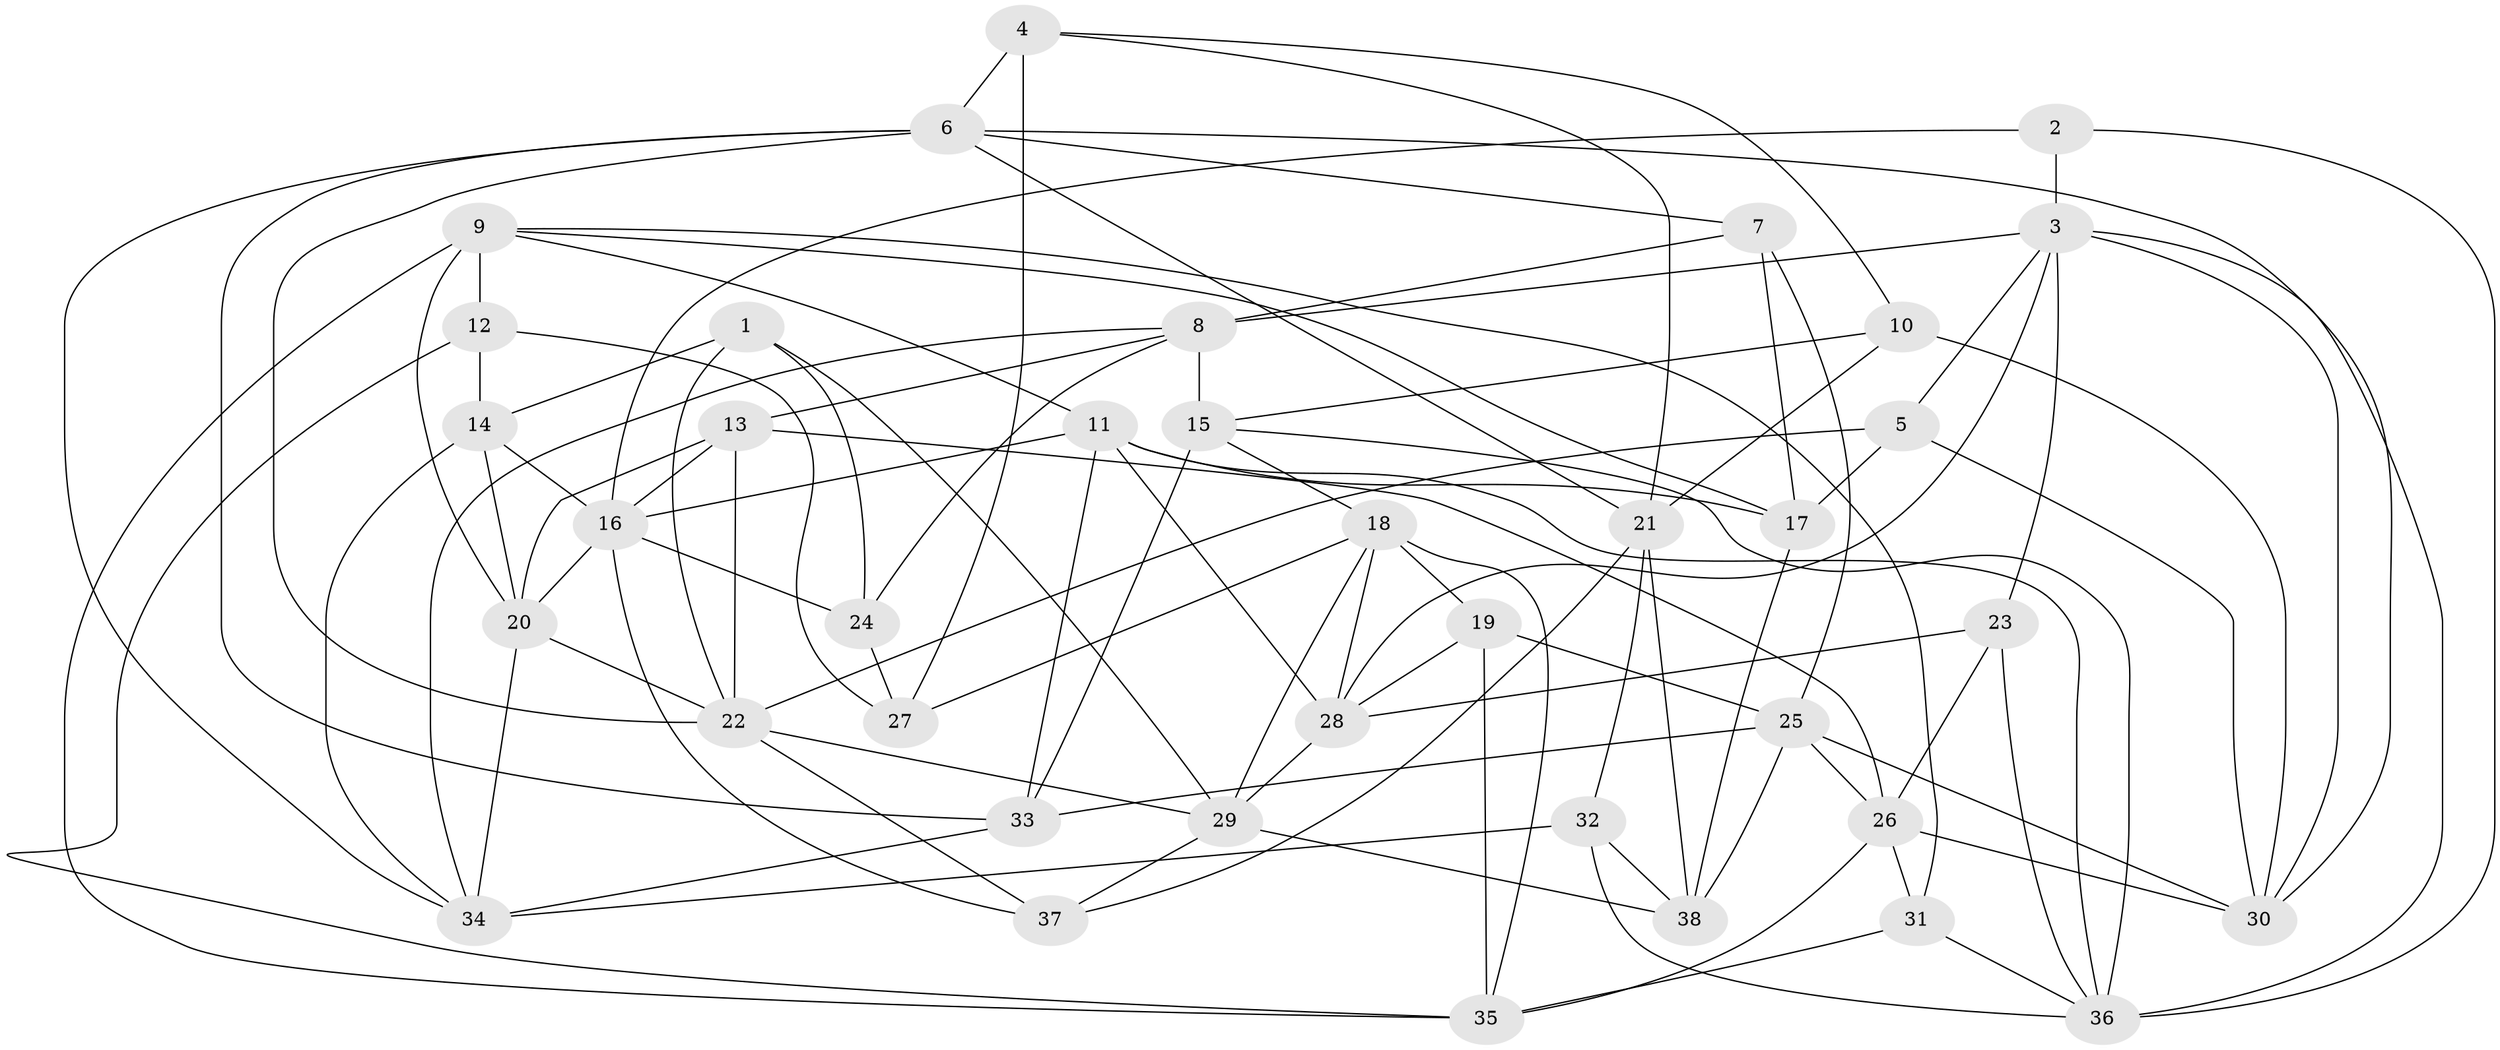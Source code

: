 // original degree distribution, {4: 1.0}
// Generated by graph-tools (version 1.1) at 2025/38/03/04/25 23:38:17]
// undirected, 38 vertices, 99 edges
graph export_dot {
  node [color=gray90,style=filled];
  1;
  2;
  3;
  4;
  5;
  6;
  7;
  8;
  9;
  10;
  11;
  12;
  13;
  14;
  15;
  16;
  17;
  18;
  19;
  20;
  21;
  22;
  23;
  24;
  25;
  26;
  27;
  28;
  29;
  30;
  31;
  32;
  33;
  34;
  35;
  36;
  37;
  38;
  1 -- 14 [weight=1.0];
  1 -- 22 [weight=1.0];
  1 -- 24 [weight=1.0];
  1 -- 29 [weight=1.0];
  2 -- 3 [weight=2.0];
  2 -- 16 [weight=1.0];
  2 -- 36 [weight=1.0];
  3 -- 5 [weight=1.0];
  3 -- 8 [weight=1.0];
  3 -- 23 [weight=1.0];
  3 -- 28 [weight=1.0];
  3 -- 30 [weight=1.0];
  3 -- 36 [weight=1.0];
  4 -- 6 [weight=2.0];
  4 -- 10 [weight=1.0];
  4 -- 21 [weight=1.0];
  4 -- 27 [weight=2.0];
  5 -- 17 [weight=1.0];
  5 -- 22 [weight=1.0];
  5 -- 30 [weight=1.0];
  6 -- 7 [weight=1.0];
  6 -- 21 [weight=1.0];
  6 -- 22 [weight=1.0];
  6 -- 30 [weight=1.0];
  6 -- 33 [weight=1.0];
  6 -- 34 [weight=1.0];
  7 -- 8 [weight=1.0];
  7 -- 17 [weight=1.0];
  7 -- 25 [weight=1.0];
  8 -- 13 [weight=1.0];
  8 -- 15 [weight=1.0];
  8 -- 24 [weight=1.0];
  8 -- 34 [weight=1.0];
  9 -- 11 [weight=1.0];
  9 -- 12 [weight=1.0];
  9 -- 17 [weight=1.0];
  9 -- 20 [weight=1.0];
  9 -- 31 [weight=1.0];
  9 -- 35 [weight=1.0];
  10 -- 15 [weight=1.0];
  10 -- 21 [weight=1.0];
  10 -- 30 [weight=1.0];
  11 -- 16 [weight=1.0];
  11 -- 17 [weight=1.0];
  11 -- 28 [weight=1.0];
  11 -- 33 [weight=1.0];
  11 -- 36 [weight=1.0];
  12 -- 14 [weight=1.0];
  12 -- 27 [weight=1.0];
  12 -- 35 [weight=1.0];
  13 -- 16 [weight=1.0];
  13 -- 20 [weight=1.0];
  13 -- 22 [weight=2.0];
  13 -- 26 [weight=1.0];
  14 -- 16 [weight=1.0];
  14 -- 20 [weight=1.0];
  14 -- 34 [weight=2.0];
  15 -- 18 [weight=1.0];
  15 -- 33 [weight=1.0];
  15 -- 36 [weight=2.0];
  16 -- 20 [weight=1.0];
  16 -- 24 [weight=2.0];
  16 -- 37 [weight=1.0];
  17 -- 38 [weight=2.0];
  18 -- 19 [weight=1.0];
  18 -- 27 [weight=1.0];
  18 -- 28 [weight=1.0];
  18 -- 29 [weight=1.0];
  18 -- 35 [weight=1.0];
  19 -- 25 [weight=1.0];
  19 -- 28 [weight=1.0];
  19 -- 35 [weight=1.0];
  20 -- 22 [weight=1.0];
  20 -- 34 [weight=1.0];
  21 -- 32 [weight=1.0];
  21 -- 37 [weight=1.0];
  21 -- 38 [weight=1.0];
  22 -- 29 [weight=1.0];
  22 -- 37 [weight=1.0];
  23 -- 26 [weight=1.0];
  23 -- 28 [weight=1.0];
  23 -- 36 [weight=1.0];
  24 -- 27 [weight=2.0];
  25 -- 26 [weight=1.0];
  25 -- 30 [weight=1.0];
  25 -- 33 [weight=1.0];
  25 -- 38 [weight=1.0];
  26 -- 30 [weight=1.0];
  26 -- 31 [weight=1.0];
  26 -- 35 [weight=1.0];
  28 -- 29 [weight=1.0];
  29 -- 37 [weight=1.0];
  29 -- 38 [weight=1.0];
  31 -- 35 [weight=1.0];
  31 -- 36 [weight=1.0];
  32 -- 34 [weight=1.0];
  32 -- 36 [weight=1.0];
  32 -- 38 [weight=1.0];
  33 -- 34 [weight=2.0];
}
